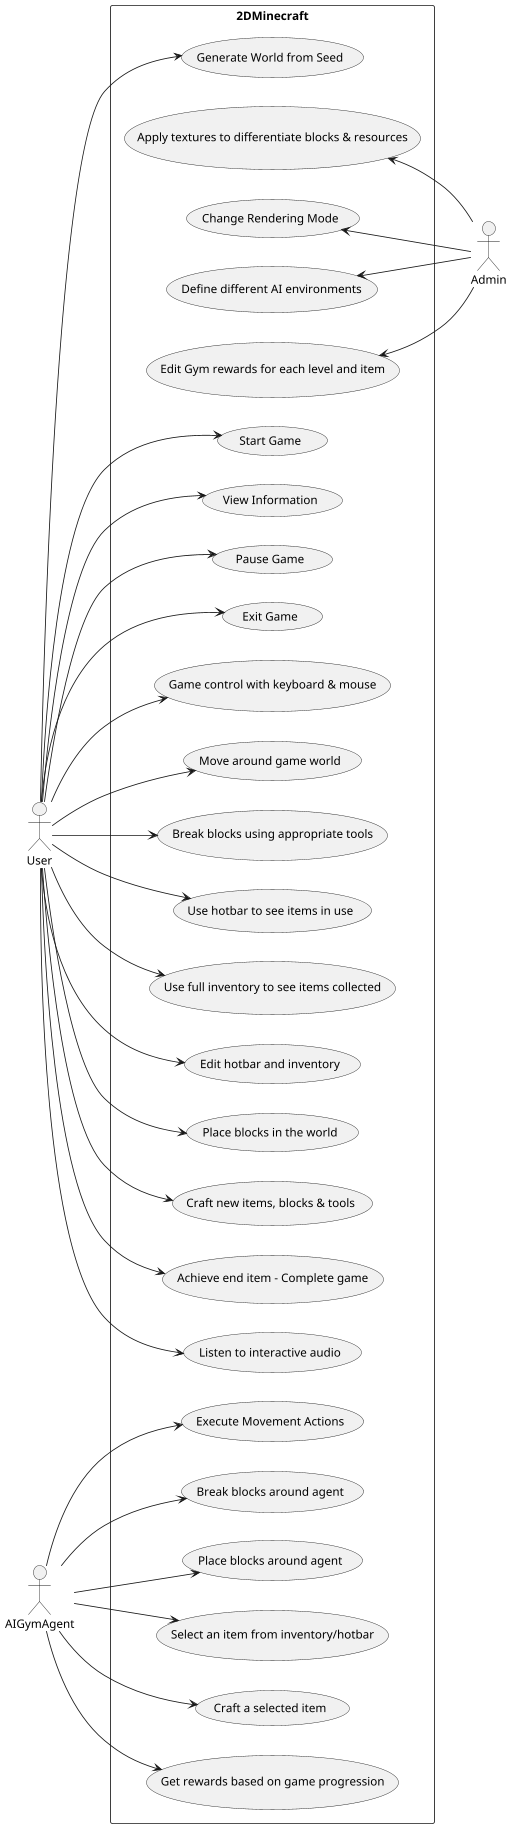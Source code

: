 @startuml uc
skinparam Dpi 80
skinparam Shadowing false
skinparam Monochrome true

left to right direction
skinparam packageStyle rectangle
actor User
actor AIGymAgent
actor Admin

rectangle 2DMinecraft {
  User --> (Generate World from Seed)

  (Apply textures to differentiate blocks & resources) <-- Admin
  (Change Rendering Mode) <-- Admin
  (Define different AI environments) <-- Admin
  (Edit Gym rewards for each level and item) <-- Admin

  User --> (Start Game)
  User --> (View Information) 
  User --> (Pause Game)
  User --> (Exit Game)
  User --> (Game control with keyboard & mouse) 
  User --> (Move around game world)
  User --> (Break blocks using appropriate tools)
  User --> (Use hotbar to see items in use)
  User --> (Use full inventory to see items collected)
  User --> (Edit hotbar and inventory)
  User --> (Place blocks in the world) 
  User --> (Craft new items, blocks & tools) 
  User --> (Achieve end item - Complete game)
  User --> (Listen to interactive audio)
  
  AIGymAgent --> (Execute Movement Actions)
  AIGymAgent --> (Break blocks around agent)
  AIGymAgent --> (Place blocks around agent)
  AIGymAgent --> (Select an item from inventory/hotbar)
  AIGymAgent --> (Craft a selected item)
  AIGymAgent --> (Get rewards based on game progression)
  
}
@enduml